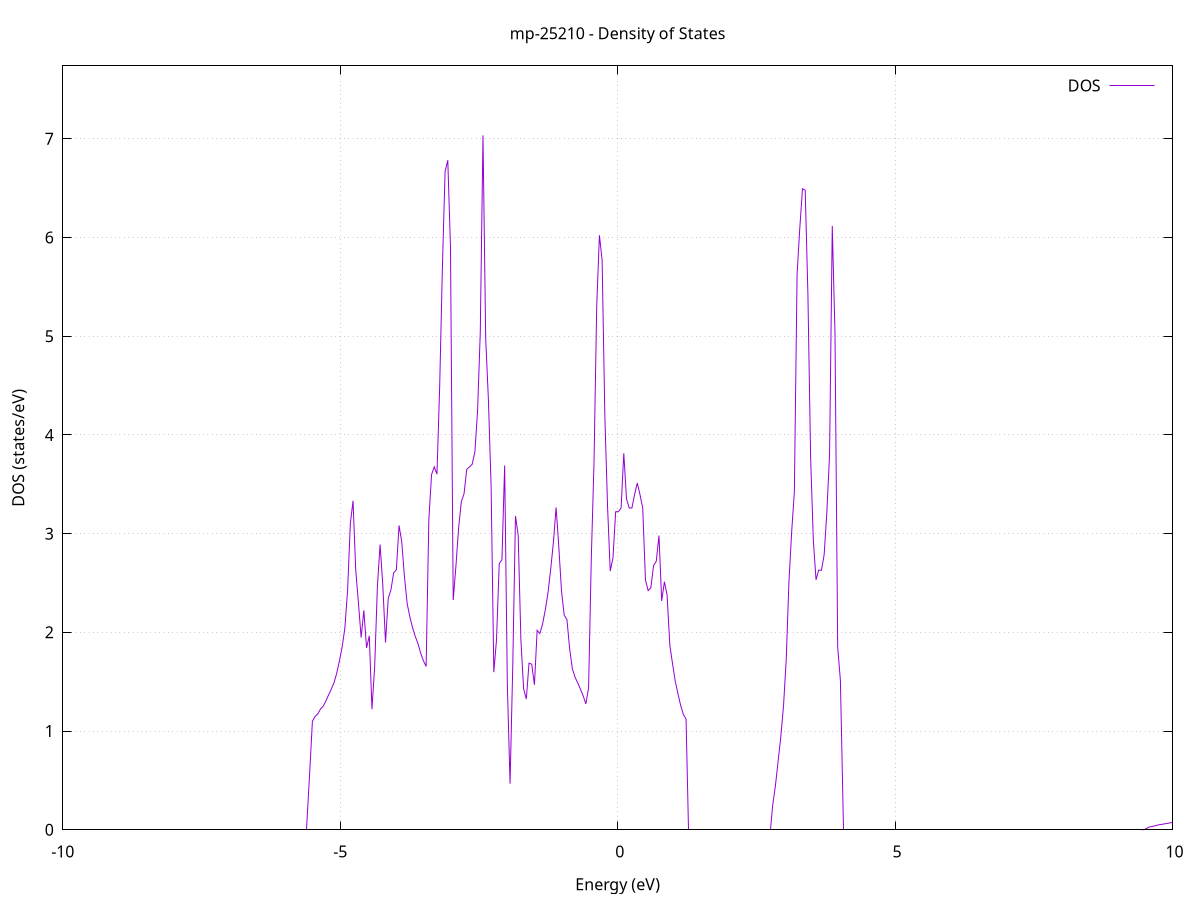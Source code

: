 set title 'mp-25210 - Density of States'
set xlabel 'Energy (eV)'
set ylabel 'DOS (states/eV)'
set grid
set xrange [-10:10]
set yrange [0:7.739]
set xzeroaxis lt -1
set terminal png size 800,600
set output 'mp-25210_dos_gnuplot.png'
plot '-' using 1:2 with lines title 'DOS'
-67.038400 0.000000
-66.989600 0.000000
-66.940800 0.000000
-66.892000 0.000000
-66.843200 0.000000
-66.794400 0.000000
-66.745600 0.000000
-66.696800 0.000000
-66.648000 0.000000
-66.599200 0.000000
-66.550400 0.000000
-66.501600 0.000000
-66.452800 0.000000
-66.404000 0.000000
-66.355200 0.000000
-66.306400 0.000000
-66.257600 0.000000
-66.208800 0.000000
-66.160000 0.000000
-66.111200 0.000000
-66.062400 0.000000
-66.013600 0.000000
-65.964800 0.000000
-65.916000 0.000000
-65.867200 0.000000
-65.818400 0.000000
-65.769600 0.000000
-65.720800 0.000000
-65.672000 0.000000
-65.623200 0.000000
-65.574400 0.000000
-65.525600 0.000000
-65.476800 0.000000
-65.428000 0.000000
-65.379200 0.000000
-65.330400 0.000000
-65.281600 0.000000
-65.232800 0.000000
-65.184000 0.000000
-65.135200 0.000000
-65.086400 0.000000
-65.037600 0.000000
-64.988800 0.000000
-64.940000 0.000000
-64.891200 0.000000
-64.842400 0.000000
-64.793600 0.000000
-64.744800 0.000000
-64.696000 0.000000
-64.647200 0.000000
-64.598400 0.000000
-64.549600 0.000000
-64.500800 0.000000
-64.452000 0.000000
-64.403200 0.000000
-64.354400 0.000000
-64.305600 0.000000
-64.256800 0.000000
-64.208000 0.000000
-64.159200 0.000000
-64.110400 0.000000
-64.061600 0.000000
-64.012800 0.000000
-63.964000 0.000000
-63.915200 0.000000
-63.866400 0.000000
-63.817600 0.000000
-63.768800 0.000000
-63.720000 0.000000
-63.671200 0.000000
-63.622400 0.000000
-63.573600 0.000000
-63.524800 0.000000
-63.476000 0.000000
-63.427200 0.000000
-63.378400 0.000000
-63.329600 0.000000
-63.280800 0.000000
-63.232000 0.000000
-63.183200 0.000000
-63.134400 0.000000
-63.085600 0.000000
-63.036800 0.000000
-62.988000 0.000000
-62.939200 0.000000
-62.890400 0.000000
-62.841600 0.000000
-62.792800 0.000000
-62.744000 0.000000
-62.695200 0.000000
-62.646400 0.000000
-62.597600 78.338900
-62.548800 0.000000
-62.500000 0.000000
-62.451200 0.000000
-62.402400 0.000000
-62.353600 0.000000
-62.304800 0.000000
-62.256000 0.000000
-62.207200 0.000000
-62.158400 0.000000
-62.109600 0.000000
-62.060800 0.000000
-62.012000 0.000000
-61.963200 0.000000
-61.914400 0.000000
-61.865600 0.000000
-61.816800 0.000000
-61.768000 0.000000
-61.719200 0.000000
-61.670400 0.000000
-61.621600 0.000000
-61.572800 0.000000
-61.524000 0.000000
-61.475200 0.000000
-61.426400 0.000000
-61.377600 0.000000
-61.328800 0.000000
-61.280000 0.000000
-61.231200 0.000000
-61.182400 0.000000
-61.133600 0.000000
-61.084800 0.000000
-61.036000 0.000000
-60.987200 0.000000
-60.938400 0.000000
-60.889600 0.000000
-60.840800 0.000000
-60.792000 0.000000
-60.743200 0.000000
-60.694400 0.000000
-60.645600 0.000000
-60.596800 0.000000
-60.548000 0.000000
-60.499200 0.000000
-60.450400 0.000000
-60.401600 0.000000
-60.352800 0.000000
-60.304000 0.000000
-60.255200 0.000000
-60.206400 0.000000
-60.157600 0.000000
-60.108800 0.000000
-60.060000 0.000000
-60.011200 0.000000
-59.962400 0.000000
-59.913600 0.000000
-59.864800 0.000000
-59.816000 0.000000
-59.767200 0.000000
-59.718400 0.000000
-59.669600 0.000000
-59.620800 0.000000
-59.572000 0.000000
-59.523200 0.000000
-59.474400 0.000000
-59.425600 0.000000
-59.376800 0.000000
-59.328000 0.000000
-59.279200 0.000000
-59.230400 0.000000
-59.181600 0.000000
-59.132800 0.000000
-59.084000 0.000000
-59.035200 0.000000
-58.986400 0.000000
-58.937600 0.000000
-58.888800 0.000000
-58.840000 0.000000
-58.791200 0.000000
-58.742400 0.000000
-58.693600 0.000000
-58.644800 0.000000
-58.596000 0.000000
-58.547200 0.000000
-58.498400 0.000000
-58.449600 0.000000
-58.400800 0.000000
-58.352000 0.000000
-58.303200 0.000000
-58.254400 0.000000
-58.205600 0.000000
-58.156800 0.000000
-58.108000 0.000000
-58.059200 0.000000
-58.010400 0.000000
-57.961600 0.000000
-57.912800 0.000000
-57.864000 0.000000
-57.815200 0.000000
-57.766400 0.000000
-57.717600 0.000000
-57.668800 0.000000
-57.620000 0.000000
-57.571200 0.000000
-57.522400 0.000000
-57.473600 0.000000
-57.424800 0.000000
-57.376000 0.000000
-57.327200 0.000000
-57.278400 0.000000
-57.229600 0.000000
-57.180800 0.000000
-57.132000 0.000000
-57.083200 0.000000
-57.034400 0.000000
-56.985600 0.000000
-56.936800 0.000000
-56.888000 0.000000
-56.839200 0.000000
-56.790400 0.000000
-56.741600 0.000000
-56.692800 0.000000
-56.644000 0.000000
-56.595200 0.000000
-56.546400 0.000000
-56.497600 0.000000
-56.448800 0.000000
-56.400000 0.000000
-56.351200 0.000000
-56.302400 0.000000
-56.253600 0.000000
-56.204800 0.000000
-56.156000 0.000000
-56.107200 0.000000
-56.058400 0.000000
-56.009600 0.000000
-55.960800 0.000000
-55.912000 0.000000
-55.863200 0.000000
-55.814400 0.000000
-55.765600 0.000000
-55.716800 0.000000
-55.668000 0.000000
-55.619200 0.000000
-55.570400 0.000000
-55.521600 0.000000
-55.472800 0.000000
-55.424000 0.000000
-55.375200 0.000000
-55.326400 0.000000
-55.277600 0.000000
-55.228800 0.000000
-55.180000 0.000000
-55.131200 0.000000
-55.082400 0.000000
-55.033600 0.000000
-54.984800 0.000000
-54.936000 0.000000
-54.887200 0.000000
-54.838400 0.000000
-54.789600 0.000000
-54.740800 0.000000
-54.692000 0.000000
-54.643200 0.000000
-54.594400 0.000000
-54.545600 0.000000
-54.496800 0.000000
-54.448000 0.000000
-54.399200 0.000000
-54.350400 0.000000
-54.301600 0.000000
-54.252800 0.000000
-54.204000 0.000000
-54.155200 0.000000
-54.106400 0.000000
-54.057600 0.000000
-54.008800 0.000000
-53.960000 0.000000
-53.911200 0.000000
-53.862400 0.000000
-53.813600 0.000000
-53.764800 0.000000
-53.716000 0.000000
-53.667200 0.000000
-53.618400 0.000000
-53.569600 0.000000
-53.520800 0.000000
-53.472000 0.000000
-53.423200 0.000000
-53.374400 0.000000
-53.325600 0.000000
-53.276800 0.000000
-53.228000 0.000000
-53.179200 0.000000
-53.130400 0.000000
-53.081600 0.000000
-53.032800 0.000000
-52.984000 0.000000
-52.935200 0.000000
-52.886400 0.000000
-52.837600 0.000000
-52.788800 0.000000
-52.740000 0.000000
-52.691200 0.000000
-52.642400 0.000000
-52.593600 0.000000
-52.544800 0.000000
-52.496000 0.000000
-52.447200 0.000000
-52.398400 0.000000
-52.349600 0.000000
-52.300800 0.000000
-52.252000 0.000000
-52.203200 0.000000
-52.154400 0.000000
-52.105600 0.000000
-52.056800 0.000000
-52.008000 0.000000
-51.959200 0.000000
-51.910400 0.000000
-51.861600 0.000000
-51.812800 0.000000
-51.764000 0.000000
-51.715200 0.000000
-51.666400 0.000000
-51.617600 0.000000
-51.568800 0.000000
-51.520000 0.000000
-51.471200 0.000000
-51.422400 0.000000
-51.373600 0.000000
-51.324800 0.000000
-51.276000 0.000000
-51.227200 0.000000
-51.178400 0.000000
-51.129600 0.000000
-51.080800 0.000000
-51.032000 0.000000
-50.983200 0.000000
-50.934400 0.000000
-50.885600 0.000000
-50.836800 0.000000
-50.788000 0.000000
-50.739200 0.000000
-50.690400 0.000000
-50.641600 0.000000
-50.592800 0.000000
-50.544000 0.000000
-50.495200 0.000000
-50.446400 0.000000
-50.397600 0.000000
-50.348800 0.000000
-50.300000 0.000000
-50.251200 0.000000
-50.202400 0.000000
-50.153600 0.000000
-50.104800 0.000000
-50.056000 0.000000
-50.007200 0.000000
-49.958400 0.000000
-49.909600 0.000000
-49.860800 0.000000
-49.812000 0.000000
-49.763200 0.000000
-49.714400 0.000000
-49.665600 0.000000
-49.616800 0.000000
-49.568000 0.000000
-49.519200 0.000000
-49.470400 0.000000
-49.421600 0.000000
-49.372800 0.000000
-49.324000 0.000000
-49.275200 0.000000
-49.226400 0.000000
-49.177600 0.000000
-49.128800 0.000000
-49.080000 0.000000
-49.031200 0.000000
-48.982300 0.000000
-48.933500 0.000000
-48.884700 0.000000
-48.835900 0.000000
-48.787100 0.000000
-48.738300 0.000000
-48.689500 0.000000
-48.640700 0.000000
-48.591900 0.000000
-48.543100 0.000000
-48.494300 0.000000
-48.445500 0.000000
-48.396700 0.000000
-48.347900 0.000000
-48.299100 0.000000
-48.250300 0.000000
-48.201500 0.000000
-48.152700 0.000000
-48.103900 0.000000
-48.055100 0.000000
-48.006300 0.000000
-47.957500 0.000000
-47.908700 0.000000
-47.859900 0.000000
-47.811100 0.000000
-47.762300 0.000000
-47.713500 0.000000
-47.664700 0.000000
-47.615900 0.000000
-47.567100 0.000000
-47.518300 0.000000
-47.469500 0.000000
-47.420700 0.000000
-47.371900 0.000000
-47.323100 0.000000
-47.274300 0.000000
-47.225500 0.000000
-47.176700 0.000000
-47.127900 0.000000
-47.079100 0.000000
-47.030300 0.000000
-46.981500 0.000000
-46.932700 0.000000
-46.883900 0.000000
-46.835100 0.000000
-46.786300 0.000000
-46.737500 0.000000
-46.688700 0.000000
-46.639900 0.000000
-46.591100 0.000000
-46.542300 0.000000
-46.493500 0.000000
-46.444700 0.000000
-46.395900 0.000000
-46.347100 0.000000
-46.298300 0.000000
-46.249500 0.000000
-46.200700 0.000000
-46.151900 0.000000
-46.103100 0.000000
-46.054300 0.000000
-46.005500 0.000000
-45.956700 0.000000
-45.907900 0.000000
-45.859100 0.000000
-45.810300 0.000000
-45.761500 0.000000
-45.712700 0.000000
-45.663900 0.000000
-45.615100 0.000000
-45.566300 0.000000
-45.517500 0.000000
-45.468700 0.000000
-45.419900 0.000000
-45.371100 0.000000
-45.322300 0.000000
-45.273500 0.000000
-45.224700 0.000000
-45.175900 0.000000
-45.127100 0.000000
-45.078300 0.000000
-45.029500 0.000000
-44.980700 0.000000
-44.931900 0.000000
-44.883100 0.000000
-44.834300 0.000000
-44.785500 0.000000
-44.736700 0.000000
-44.687900 0.000000
-44.639100 0.000000
-44.590300 0.000000
-44.541500 0.000000
-44.492700 0.000000
-44.443900 0.000000
-44.395100 0.000000
-44.346300 0.000000
-44.297500 0.000000
-44.248700 0.000000
-44.199900 0.000000
-44.151100 0.000000
-44.102300 0.000000
-44.053500 0.000000
-44.004700 0.000000
-43.955900 0.000000
-43.907100 0.000000
-43.858300 0.000000
-43.809500 0.000000
-43.760700 0.000000
-43.711900 0.000000
-43.663100 0.000000
-43.614300 0.000000
-43.565500 0.000000
-43.516700 0.000000
-43.467900 0.000000
-43.419100 0.000000
-43.370300 0.000000
-43.321500 0.000000
-43.272700 0.000000
-43.223900 0.000000
-43.175100 0.000000
-43.126300 0.000000
-43.077500 0.000000
-43.028700 0.000000
-42.979900 0.000000
-42.931100 0.000000
-42.882300 0.000000
-42.833500 0.000000
-42.784700 0.000000
-42.735900 0.000000
-42.687100 0.000000
-42.638300 0.000000
-42.589500 0.000000
-42.540700 0.000000
-42.491900 0.000000
-42.443100 0.000000
-42.394300 0.000000
-42.345500 0.000000
-42.296700 0.000000
-42.247900 0.000000
-42.199100 0.000000
-42.150300 0.000000
-42.101500 0.000000
-42.052700 0.000000
-42.003900 0.000000
-41.955100 0.000000
-41.906300 0.000000
-41.857500 0.000000
-41.808700 0.000000
-41.759900 0.000000
-41.711100 0.000000
-41.662300 0.000000
-41.613500 0.000000
-41.564700 0.000000
-41.515900 0.000000
-41.467100 0.000000
-41.418300 0.000000
-41.369500 0.000000
-41.320700 0.000000
-41.271900 0.000000
-41.223100 0.000000
-41.174300 0.000000
-41.125500 0.000000
-41.076700 0.000000
-41.027900 0.000000
-40.979100 0.000000
-40.930300 0.000000
-40.881500 0.000000
-40.832700 0.000000
-40.783900 0.000000
-40.735100 0.000000
-40.686300 0.000000
-40.637500 0.000000
-40.588700 0.000000
-40.539900 0.000000
-40.491100 0.000000
-40.442300 0.000000
-40.393500 0.000000
-40.344700 0.000000
-40.295900 0.000000
-40.247100 0.000000
-40.198300 0.000000
-40.149500 0.000000
-40.100700 0.000000
-40.051900 0.000000
-40.003100 0.000000
-39.954300 0.000000
-39.905500 0.000000
-39.856700 0.000000
-39.807900 0.000000
-39.759100 0.000000
-39.710300 0.000000
-39.661500 0.000000
-39.612700 0.000000
-39.563900 0.000000
-39.515100 0.000000
-39.466300 0.000000
-39.417500 0.000000
-39.368700 0.000000
-39.319900 0.000000
-39.271100 0.000000
-39.222300 0.000000
-39.173500 0.000000
-39.124700 0.000000
-39.075900 0.000000
-39.027100 0.000000
-38.978300 0.000000
-38.929500 0.000000
-38.880700 0.000000
-38.831900 0.000000
-38.783100 0.000000
-38.734300 0.000000
-38.685500 0.000000
-38.636700 0.000000
-38.587900 0.000000
-38.539100 0.000000
-38.490300 0.000000
-38.441500 0.000000
-38.392700 0.000000
-38.343900 0.000000
-38.295100 0.000000
-38.246300 0.000000
-38.197500 0.000000
-38.148700 0.000000
-38.099900 0.000000
-38.051100 0.000000
-38.002300 0.000000
-37.953500 0.000000
-37.904700 0.000000
-37.855900 0.000000
-37.807100 0.000000
-37.758300 0.000000
-37.709500 0.000000
-37.660700 0.000000
-37.611900 0.000000
-37.563100 0.000000
-37.514300 0.000000
-37.465500 0.000000
-37.416700 0.000000
-37.367900 0.000000
-37.319100 0.000000
-37.270300 0.000000
-37.221500 0.000000
-37.172700 0.000000
-37.123900 0.000000
-37.075100 0.000000
-37.026300 0.000000
-36.977500 0.000000
-36.928700 0.000000
-36.879900 0.000000
-36.831100 0.000000
-36.782300 0.000000
-36.733500 0.000000
-36.684700 0.000000
-36.635900 0.000000
-36.587100 0.000000
-36.538300 0.000000
-36.489500 0.000000
-36.440700 0.000000
-36.391900 0.000000
-36.343100 0.000000
-36.294300 0.000000
-36.245500 0.000000
-36.196700 0.000000
-36.147900 0.000000
-36.099100 0.000000
-36.050300 0.000000
-36.001500 0.000000
-35.952700 0.000000
-35.903900 0.000000
-35.855100 0.000000
-35.806300 0.000000
-35.757500 0.000000
-35.708700 0.000000
-35.659900 0.000000
-35.611100 0.000000
-35.562300 0.000000
-35.513500 0.000000
-35.464700 0.000000
-35.415900 0.000000
-35.367100 0.000000
-35.318300 0.000000
-35.269500 0.000000
-35.220700 0.000000
-35.171900 0.000000
-35.123100 0.000000
-35.074300 0.000000
-35.025500 0.000000
-34.976700 0.000000
-34.927900 0.000000
-34.879100 0.000000
-34.830300 0.000000
-34.781500 0.000000
-34.732700 0.000000
-34.683900 0.000000
-34.635100 0.000000
-34.586300 0.000000
-34.537500 0.000000
-34.488700 0.000000
-34.439900 0.000000
-34.391100 0.000000
-34.342300 0.000000
-34.293500 0.000000
-34.244700 0.000000
-34.195900 0.000000
-34.147100 0.000000
-34.098300 0.000000
-34.049500 0.000000
-34.000700 0.000000
-33.951900 0.000000
-33.903100 0.000000
-33.854300 0.000000
-33.805500 0.000000
-33.756700 0.000000
-33.707900 0.000000
-33.659100 0.000000
-33.610300 0.000000
-33.561500 0.000000
-33.512700 0.000000
-33.463900 0.000000
-33.415100 0.000000
-33.366300 0.000000
-33.317500 0.000000
-33.268700 0.000000
-33.219900 0.000000
-33.171100 0.000000
-33.122300 0.000000
-33.073500 0.000000
-33.024700 0.000000
-32.975900 0.000000
-32.927100 0.000000
-32.878300 0.000000
-32.829500 0.000000
-32.780700 0.000000
-32.731900 0.000000
-32.683100 0.000000
-32.634300 0.000000
-32.585500 0.000000
-32.536700 0.000000
-32.487900 0.000000
-32.439100 0.000000
-32.390300 0.000000
-32.341500 0.000000
-32.292700 0.000000
-32.243900 0.000000
-32.195100 0.000000
-32.146300 0.000000
-32.097500 0.000000
-32.048700 0.000000
-31.999900 0.000000
-31.951100 0.000000
-31.902300 0.000000
-31.853500 0.000000
-31.804700 0.000000
-31.755900 0.000000
-31.707100 0.000000
-31.658300 0.000000
-31.609500 0.000000
-31.560700 0.000000
-31.511900 0.000000
-31.463100 0.000000
-31.414300 0.000000
-31.365500 0.000000
-31.316700 0.000000
-31.267900 0.000000
-31.219100 0.000000
-31.170300 0.000000
-31.121500 0.000000
-31.072700 0.000000
-31.023900 0.000000
-30.975100 0.000000
-30.926300 0.000000
-30.877500 0.000000
-30.828700 0.000000
-30.779900 0.000000
-30.731100 0.000000
-30.682300 0.000000
-30.633500 0.000000
-30.584700 0.000000
-30.535900 0.000000
-30.487100 0.000000
-30.438300 0.000000
-30.389500 0.000000
-30.340700 0.000000
-30.291900 0.000000
-30.243100 0.000000
-30.194300 0.000000
-30.145500 0.000000
-30.096700 0.000000
-30.047900 0.000000
-29.999100 0.000000
-29.950300 0.000000
-29.901500 0.000000
-29.852700 0.000000
-29.803900 0.000000
-29.755100 0.000000
-29.706300 0.000000
-29.657500 0.000000
-29.608700 0.000000
-29.559900 0.000000
-29.511100 0.000000
-29.462300 0.000000
-29.413500 0.000000
-29.364700 0.000000
-29.315900 0.000000
-29.267100 0.000000
-29.218300 0.000000
-29.169500 0.000000
-29.120600 0.000000
-29.071800 0.000000
-29.023000 0.000000
-28.974200 0.000000
-28.925400 0.000000
-28.876600 0.000000
-28.827800 0.000000
-28.779000 0.000000
-28.730200 0.000000
-28.681400 0.000000
-28.632600 0.000000
-28.583800 0.000000
-28.535000 0.000000
-28.486200 0.000000
-28.437400 0.000000
-28.388600 0.000000
-28.339800 0.000000
-28.291000 0.000000
-28.242200 0.000000
-28.193400 0.000000
-28.144600 0.000000
-28.095800 0.000000
-28.047000 0.000000
-27.998200 0.000000
-27.949400 0.000000
-27.900600 0.000000
-27.851800 0.000000
-27.803000 0.000000
-27.754200 0.000000
-27.705400 0.000000
-27.656600 0.000000
-27.607800 0.000000
-27.559000 0.000000
-27.510200 0.000000
-27.461400 0.000000
-27.412600 0.000000
-27.363800 0.000000
-27.315000 0.000000
-27.266200 0.000000
-27.217400 0.000000
-27.168600 0.000000
-27.119800 0.000000
-27.071000 0.000000
-27.022200 0.000000
-26.973400 0.000000
-26.924600 0.000000
-26.875800 0.000000
-26.827000 0.000000
-26.778200 0.000000
-26.729400 0.000000
-26.680600 0.000000
-26.631800 0.000000
-26.583000 0.000000
-26.534200 0.000000
-26.485400 0.000000
-26.436600 0.000000
-26.387800 0.000000
-26.339000 0.000000
-26.290200 0.000000
-26.241400 0.000000
-26.192600 0.000000
-26.143800 0.000000
-26.095000 0.000000
-26.046200 0.000000
-25.997400 0.000000
-25.948600 0.000000
-25.899800 0.000000
-25.851000 0.000000
-25.802200 0.000000
-25.753400 0.000000
-25.704600 0.000000
-25.655800 0.000000
-25.607000 0.000000
-25.558200 0.000000
-25.509400 0.000000
-25.460600 0.000000
-25.411800 0.000000
-25.363000 0.000000
-25.314200 0.000000
-25.265400 0.000000
-25.216600 0.000000
-25.167800 0.000000
-25.119000 0.000000
-25.070200 0.000000
-25.021400 0.000000
-24.972600 0.000000
-24.923800 0.000000
-24.875000 0.000000
-24.826200 0.000000
-24.777400 0.000000
-24.728600 0.000000
-24.679800 0.000000
-24.631000 0.000000
-24.582200 0.000000
-24.533400 0.000000
-24.484600 0.000000
-24.435800 0.000000
-24.387000 0.000000
-24.338200 0.000000
-24.289400 0.000000
-24.240600 0.000000
-24.191800 0.000000
-24.143000 0.000000
-24.094200 0.000000
-24.045400 0.000000
-23.996600 0.000000
-23.947800 0.000000
-23.899000 0.000000
-23.850200 0.000000
-23.801400 0.000000
-23.752600 0.000000
-23.703800 0.000000
-23.655000 0.000000
-23.606200 0.000000
-23.557400 0.000000
-23.508600 0.000000
-23.459800 0.000000
-23.411000 0.000000
-23.362200 0.000000
-23.313400 0.000000
-23.264600 0.000000
-23.215800 0.000000
-23.167000 0.000000
-23.118200 0.000000
-23.069400 0.000000
-23.020600 0.000000
-22.971800 0.000000
-22.923000 0.000000
-22.874200 0.000000
-22.825400 0.000000
-22.776600 0.000000
-22.727800 0.000000
-22.679000 0.000000
-22.630200 0.000000
-22.581400 0.000000
-22.532600 0.000000
-22.483800 0.000000
-22.435000 0.000000
-22.386200 0.000000
-22.337400 0.000000
-22.288600 0.000000
-22.239800 0.000000
-22.191000 0.000000
-22.142200 0.000000
-22.093400 0.000000
-22.044600 0.000000
-21.995800 0.000000
-21.947000 0.000000
-21.898200 0.000000
-21.849400 0.000000
-21.800600 0.000000
-21.751800 0.000000
-21.703000 0.000000
-21.654200 0.000000
-21.605400 0.000000
-21.556600 0.000000
-21.507800 0.000000
-21.459000 0.000000
-21.410200 0.000000
-21.361400 0.000000
-21.312600 0.000000
-21.263800 0.000000
-21.215000 0.000000
-21.166200 0.000000
-21.117400 0.000000
-21.068600 0.000000
-21.019800 0.000000
-20.971000 0.000000
-20.922200 0.000000
-20.873400 0.000000
-20.824600 0.000000
-20.775800 0.000000
-20.727000 0.000000
-20.678200 0.000000
-20.629400 0.000000
-20.580600 0.000000
-20.531800 0.000000
-20.483000 0.000000
-20.434200 0.000000
-20.385400 0.000000
-20.336600 0.000000
-20.287800 0.000000
-20.239000 0.000000
-20.190200 0.000000
-20.141400 0.000000
-20.092600 0.000000
-20.043800 0.000000
-19.995000 0.000000
-19.946200 0.000000
-19.897400 0.000000
-19.848600 0.000000
-19.799800 0.000000
-19.751000 0.000000
-19.702200 0.000000
-19.653400 0.000000
-19.604600 0.000000
-19.555800 0.000000
-19.507000 0.000000
-19.458200 0.000000
-19.409400 0.000000
-19.360600 0.000000
-19.311800 0.000000
-19.263000 0.000000
-19.214200 0.000000
-19.165400 0.000000
-19.116600 0.000000
-19.067800 0.000000
-19.019000 0.000000
-18.970200 0.000000
-18.921400 0.000000
-18.872600 0.000000
-18.823800 0.000000
-18.775000 0.000000
-18.726200 0.000000
-18.677400 0.000000
-18.628600 0.000000
-18.579800 0.000000
-18.531000 0.000000
-18.482200 0.000000
-18.433400 0.000000
-18.384600 0.000000
-18.335800 0.000000
-18.287000 0.000000
-18.238200 0.000000
-18.189400 0.000000
-18.140600 0.000000
-18.091800 0.000000
-18.043000 0.000000
-17.994200 0.000000
-17.945400 0.000000
-17.896600 0.000000
-17.847800 0.000000
-17.799000 0.004200
-17.750200 0.329300
-17.701400 0.540300
-17.652600 0.560400
-17.603800 0.574800
-17.555000 0.571500
-17.506200 0.593100
-17.457400 0.600000
-17.408600 0.602300
-17.359800 0.620600
-17.311000 0.631400
-17.262200 0.636600
-17.213400 0.651500
-17.164600 0.667700
-17.115800 0.679100
-17.067000 0.692100
-17.018200 0.708500
-16.969400 0.725800
-16.920600 0.744200
-16.871800 0.763100
-16.823000 0.782200
-16.774200 0.802000
-16.725400 0.830800
-16.676600 0.858500
-16.627800 0.883500
-16.579000 0.907700
-16.530200 0.950300
-16.481400 0.994400
-16.432600 1.030500
-16.383800 1.064900
-16.335000 1.135600
-16.286200 1.203900
-16.237400 1.260500
-16.188600 1.324400
-16.139800 1.463900
-16.091000 1.570200
-16.042200 1.672600
-15.993400 1.965000
-15.944600 2.354000
-15.895800 2.412400
-15.847000 1.528400
-15.798200 1.907100
-15.749400 2.403700
-15.700600 5.520900
-15.651800 4.852400
-15.603000 5.124900
-15.554200 5.696300
-15.505400 7.104800
-15.456600 4.978000
-15.407800 2.859600
-15.359000 0.000000
-15.310200 0.000000
-15.261400 0.000000
-15.212600 0.000000
-15.163800 0.000000
-15.115000 0.000000
-15.066200 0.000000
-15.017400 0.000000
-14.968600 0.000000
-14.919800 0.000000
-14.871000 0.000000
-14.822200 0.000000
-14.773400 0.000000
-14.724600 0.000000
-14.675800 0.000000
-14.627000 0.000000
-14.578200 0.000000
-14.529400 0.000000
-14.480600 0.000000
-14.431800 0.000000
-14.383000 0.000000
-14.334200 0.000000
-14.285400 0.000000
-14.236600 0.000000
-14.187800 0.000000
-14.139000 0.000000
-14.090200 0.000000
-14.041400 0.000000
-13.992600 0.000000
-13.943800 0.000000
-13.895000 0.000000
-13.846200 0.000000
-13.797400 0.000000
-13.748600 0.000000
-13.699800 0.000000
-13.651000 0.000000
-13.602200 0.000000
-13.553400 0.000000
-13.504600 0.000000
-13.455800 0.000000
-13.407000 0.000000
-13.358200 0.000000
-13.309400 0.000000
-13.260600 0.000000
-13.211800 0.000000
-13.163000 0.000000
-13.114200 0.000000
-13.065400 0.000000
-13.016600 0.000000
-12.967800 0.000000
-12.919000 0.000000
-12.870200 0.000000
-12.821400 0.000000
-12.772600 0.000000
-12.723800 0.000000
-12.675000 0.000000
-12.626200 0.000000
-12.577400 0.000000
-12.528600 0.000000
-12.479800 0.000000
-12.431000 0.000000
-12.382200 0.000000
-12.333400 0.000000
-12.284600 0.000000
-12.235800 0.000000
-12.187000 0.000000
-12.138200 0.000000
-12.089400 0.000000
-12.040600 0.000000
-11.991800 0.000000
-11.943000 0.000000
-11.894200 0.000000
-11.845400 0.000000
-11.796600 0.000000
-11.747800 0.000000
-11.699000 0.000000
-11.650200 0.000000
-11.601400 0.000000
-11.552600 0.000000
-11.503800 0.000000
-11.455000 0.000000
-11.406200 0.000000
-11.357400 0.000000
-11.308600 0.000000
-11.259800 0.000000
-11.211000 0.000000
-11.162200 0.000000
-11.113400 0.000000
-11.064600 0.000000
-11.015800 0.000000
-10.967000 0.000000
-10.918200 0.000000
-10.869400 0.000000
-10.820600 0.000000
-10.771800 0.000000
-10.723000 0.000000
-10.674200 0.000000
-10.625400 0.000000
-10.576600 0.000000
-10.527800 0.000000
-10.479000 0.000000
-10.430200 0.000000
-10.381400 0.000000
-10.332600 0.000000
-10.283800 0.000000
-10.235000 0.000000
-10.186200 0.000000
-10.137400 0.000000
-10.088600 0.000000
-10.039800 0.000000
-9.991000 0.000000
-9.942200 0.000000
-9.893400 0.000000
-9.844600 0.000000
-9.795800 0.000000
-9.747000 0.000000
-9.698200 0.000000
-9.649400 0.000000
-9.600600 0.000000
-9.551800 0.000000
-9.503000 0.000000
-9.454200 0.000000
-9.405400 0.000000
-9.356600 0.000000
-9.307700 0.000000
-9.258900 0.000000
-9.210100 0.000000
-9.161300 0.000000
-9.112500 0.000000
-9.063700 0.000000
-9.014900 0.000000
-8.966100 0.000000
-8.917300 0.000000
-8.868500 0.000000
-8.819700 0.000000
-8.770900 0.000000
-8.722100 0.000000
-8.673300 0.000000
-8.624500 0.000000
-8.575700 0.000000
-8.526900 0.000000
-8.478100 0.000000
-8.429300 0.000000
-8.380500 0.000000
-8.331700 0.000000
-8.282900 0.000000
-8.234100 0.000000
-8.185300 0.000000
-8.136500 0.000000
-8.087700 0.000000
-8.038900 0.000000
-7.990100 0.000000
-7.941300 0.000000
-7.892500 0.000000
-7.843700 0.000000
-7.794900 0.000000
-7.746100 0.000000
-7.697300 0.000000
-7.648500 0.000000
-7.599700 0.000000
-7.550900 0.000000
-7.502100 0.000000
-7.453300 0.000000
-7.404500 0.000000
-7.355700 0.000000
-7.306900 0.000000
-7.258100 0.000000
-7.209300 0.000000
-7.160500 0.000000
-7.111700 0.000000
-7.062900 0.000000
-7.014100 0.000000
-6.965300 0.000000
-6.916500 0.000000
-6.867700 0.000000
-6.818900 0.000000
-6.770100 0.000000
-6.721300 0.000000
-6.672500 0.000000
-6.623700 0.000000
-6.574900 0.000000
-6.526100 0.000000
-6.477300 0.000000
-6.428500 0.000000
-6.379700 0.000000
-6.330900 0.000000
-6.282100 0.000000
-6.233300 0.000000
-6.184500 0.000000
-6.135700 0.000000
-6.086900 0.000000
-6.038100 0.000000
-5.989300 0.000000
-5.940500 0.000000
-5.891700 0.000000
-5.842900 0.000000
-5.794100 0.000000
-5.745300 0.000000
-5.696500 0.000000
-5.647700 0.000000
-5.598900 0.000000
-5.550100 0.581200
-5.501300 1.098300
-5.452500 1.148900
-5.403700 1.174700
-5.354900 1.224100
-5.306100 1.251700
-5.257300 1.305900
-5.208500 1.367900
-5.159700 1.427000
-5.110900 1.491700
-5.062100 1.587900
-5.013300 1.711700
-4.964500 1.854100
-4.915700 2.046700
-4.866900 2.427400
-4.818100 3.096900
-4.769300 3.332700
-4.720500 2.631100
-4.671700 2.299400
-4.622900 1.947500
-4.574100 2.223100
-4.525300 1.842700
-4.476500 1.965000
-4.427700 1.221500
-4.378900 1.654700
-4.330100 2.464200
-4.281300 2.890100
-4.232500 2.479600
-4.183700 1.897100
-4.134900 2.341900
-4.086100 2.429800
-4.037300 2.601400
-3.988500 2.634500
-3.939700 3.082900
-3.890900 2.915500
-3.842100 2.561300
-3.793300 2.291100
-3.744500 2.156000
-3.695700 2.046800
-3.646900 1.957700
-3.598100 1.885700
-3.549300 1.787700
-3.500500 1.713000
-3.451700 1.654300
-3.402900 3.137500
-3.354100 3.597300
-3.305300 3.676800
-3.256500 3.602500
-3.207700 4.485100
-3.158900 5.687500
-3.110100 6.666700
-3.061300 6.783000
-3.012500 5.895900
-2.963700 2.327200
-2.914900 2.669300
-2.866100 3.058000
-2.817300 3.322600
-2.768500 3.403700
-2.719700 3.652100
-2.670900 3.676000
-2.622100 3.702600
-2.573300 3.826800
-2.524500 4.241100
-2.475700 5.040700
-2.426900 7.035300
-2.378100 4.975700
-2.329300 4.359500
-2.280500 3.477700
-2.231700 1.597000
-2.182900 1.927500
-2.134100 2.696100
-2.085300 2.735300
-2.036500 3.690600
-1.987700 1.460400
-1.938900 0.467300
-1.890100 1.666200
-1.841300 3.178300
-1.792500 2.986000
-1.743700 1.925600
-1.694900 1.428700
-1.646100 1.324300
-1.597300 1.687700
-1.548500 1.677600
-1.499700 1.468800
-1.450900 2.020400
-1.402100 1.988000
-1.353300 2.084200
-1.304500 2.226200
-1.255700 2.397600
-1.206900 2.637900
-1.158100 2.910600
-1.109300 3.265900
-1.060500 2.866900
-1.011700 2.417300
-0.962900 2.172800
-0.914100 2.130400
-0.865300 1.834900
-0.816500 1.631400
-0.767700 1.545200
-0.718900 1.486700
-0.670100 1.424700
-0.621300 1.356000
-0.572500 1.275400
-0.523700 1.439000
-0.474900 2.750600
-0.426100 3.717600
-0.377300 5.305900
-0.328500 6.023600
-0.279700 5.771500
-0.230900 4.201100
-0.182100 3.277900
-0.133300 2.620800
-0.084500 2.753600
-0.035700 3.222000
0.013100 3.223300
0.061900 3.258700
0.110700 3.814200
0.159500 3.352900
0.208300 3.259800
0.257100 3.260500
0.305900 3.397600
0.354700 3.513300
0.403500 3.393200
0.452300 3.258300
0.501100 2.530900
0.549900 2.422600
0.598700 2.452700
0.647500 2.677200
0.696300 2.721500
0.745100 2.980600
0.793900 2.318300
0.842700 2.513300
0.891500 2.376400
0.940300 1.870600
0.989100 1.683100
1.037900 1.505600
1.086700 1.379000
1.135500 1.259500
1.184300 1.168700
1.233100 1.122000
1.281900 0.000000
1.330700 0.000000
1.379500 0.000000
1.428300 0.000000
1.477100 0.000000
1.525900 0.000000
1.574700 0.000000
1.623500 0.000000
1.672300 0.000000
1.721100 0.000000
1.769900 0.000000
1.818700 0.000000
1.867500 0.000000
1.916300 0.000000
1.965100 0.000000
2.013900 0.000000
2.062700 0.000000
2.111500 0.000000
2.160300 0.000000
2.209100 0.000000
2.257900 0.000000
2.306700 0.000000
2.355500 0.000000
2.404300 0.000000
2.453100 0.000000
2.501900 0.000000
2.550700 0.000000
2.599500 0.000000
2.648300 0.000000
2.697100 0.000000
2.745900 0.000000
2.794700 0.250500
2.843500 0.445300
2.892300 0.695200
2.941100 0.942600
2.989900 1.258100
3.038700 1.730200
3.087500 2.515100
3.136300 3.016900
3.185100 3.426300
3.233900 5.628500
3.282700 6.093500
3.331500 6.494400
3.380300 6.479500
3.429100 5.427200
3.477900 3.773300
3.526700 2.932600
3.575500 2.532500
3.624300 2.631300
3.673100 2.629000
3.721900 2.787000
3.770700 3.219600
3.819500 3.802500
3.868300 6.117500
3.917100 5.034400
3.965900 1.849900
4.014700 1.512800
4.063500 0.000000
4.112300 0.000000
4.161100 0.000000
4.209900 0.000000
4.258700 0.000000
4.307500 0.000000
4.356300 0.000000
4.405100 0.000000
4.453900 0.000000
4.502700 0.000000
4.551500 0.000000
4.600300 0.000000
4.649100 0.000000
4.697900 0.000000
4.746700 0.000000
4.795500 0.000000
4.844300 0.000000
4.893100 0.000000
4.941900 0.000000
4.990700 0.000000
5.039500 0.000000
5.088300 0.000000
5.137100 0.000000
5.185900 0.000000
5.234700 0.000000
5.283500 0.000000
5.332300 0.000000
5.381100 0.000000
5.429900 0.000000
5.478700 0.000000
5.527500 0.000000
5.576300 0.000000
5.625100 0.000000
5.673900 0.000000
5.722700 0.000000
5.771500 0.000000
5.820300 0.000000
5.869100 0.000000
5.917900 0.000000
5.966700 0.000000
6.015500 0.000000
6.064300 0.000000
6.113100 0.000000
6.161900 0.000000
6.210700 0.000000
6.259500 0.000000
6.308300 0.000000
6.357100 0.000000
6.405900 0.000000
6.454700 0.000000
6.503500 0.000000
6.552300 0.000000
6.601100 0.000000
6.649900 0.000000
6.698700 0.000000
6.747500 0.000000
6.796300 0.000000
6.845100 0.000000
6.893900 0.000000
6.942700 0.000000
6.991500 0.000000
7.040300 0.000000
7.089100 0.000000
7.137900 0.000000
7.186700 0.000000
7.235500 0.000000
7.284300 0.000000
7.333100 0.000000
7.381900 0.000000
7.430700 0.000000
7.479500 0.000000
7.528300 0.000000
7.577100 0.000000
7.625900 0.000000
7.674700 0.000000
7.723500 0.000000
7.772300 0.000000
7.821100 0.000000
7.869900 0.000000
7.918700 0.000000
7.967500 0.000000
8.016300 0.000000
8.065100 0.000000
8.113900 0.000000
8.162700 0.000000
8.211500 0.000000
8.260300 0.000000
8.309100 0.000000
8.357900 0.000000
8.406700 0.000000
8.455500 0.000000
8.504300 0.000000
8.553100 0.000000
8.601900 0.000000
8.650700 0.000000
8.699500 0.000000
8.748300 0.000000
8.797100 0.000000
8.845900 0.000000
8.894700 0.000000
8.943500 0.000000
8.992300 0.000000
9.041100 0.000000
9.089900 0.000000
9.138700 0.000000
9.187500 0.000000
9.236300 0.000000
9.285100 0.000000
9.333900 0.000000
9.382700 0.000000
9.431500 0.000000
9.480300 0.000200
9.529100 0.012000
9.577900 0.027700
9.626700 0.032000
9.675500 0.039300
9.724300 0.046600
9.773100 0.052300
9.821900 0.056500
9.870700 0.061300
9.919500 0.066100
9.968300 0.071300
10.017100 0.076700
10.065900 0.081600
10.114700 0.085800
10.163500 0.090200
10.212300 0.094700
10.261100 0.099300
10.309900 0.104100
10.358700 0.109100
10.407500 0.114100
10.456300 0.118800
10.505200 0.123500
10.554000 0.128400
10.602800 0.133300
10.651600 0.138400
10.700400 0.143500
10.749200 0.148800
10.798000 0.154100
10.846800 0.159400
10.895600 0.164900
10.944400 0.170600
10.993200 0.176400
11.042000 0.182400
11.090800 0.188400
11.139600 0.194500
11.188400 0.200700
11.237200 0.207000
11.286000 0.213700
11.334800 0.221100
11.383600 0.231200
11.432400 0.240900
11.481200 0.248300
11.530000 0.256000
11.578800 0.259400
11.627600 0.265300
11.676400 0.270600
11.725200 0.278300
11.774000 0.296200
11.822800 0.306300
11.871600 0.314700
11.920400 0.324800
11.969200 0.334800
12.018000 0.344000
12.066800 0.353100
12.115600 0.365600
12.164400 0.377800
12.213200 0.390100
12.262000 0.402400
12.310800 0.414500
12.359600 0.426100
12.408400 0.439200
12.457200 0.452800
12.506000 0.467600
12.554800 0.481100
12.603600 0.494300
12.652400 0.509800
12.701200 0.525700
12.750000 0.541200
12.798800 0.557800
12.847600 0.571900
12.896400 0.588300
12.945200 0.608500
12.994000 0.635700
13.042800 0.671400
13.091600 0.682400
13.140400 0.687100
13.189200 0.699000
13.238000 0.710500
13.286800 0.719900
13.335600 0.728100
13.384400 0.737500
13.433200 0.744900
13.482000 0.755100
13.530800 0.767300
13.579600 0.780100
13.628400 0.791400
13.677200 0.809200
13.726000 0.844800
13.774800 0.852800
13.823600 0.846200
13.872400 0.844300
13.921200 0.845600
13.970000 0.848100
14.018800 0.840200
14.067600 0.839200
14.116400 0.839700
14.165200 0.838000
14.214000 0.836100
14.262800 0.836000
14.311600 0.837500
14.360400 0.850400
14.409200 0.934600
14.458000 0.980300
14.506800 1.040400
14.555600 1.101400
14.604400 1.182500
14.653200 1.287600
14.702000 1.302100
14.750800 1.262200
14.799600 1.244700
14.848400 1.231600
14.897200 1.196200
14.946000 1.181100
14.994800 1.170900
15.043600 1.163300
15.092400 1.160800
15.141200 1.158300
15.190000 1.166200
15.238800 1.156700
15.287600 1.149800
15.336400 1.129000
15.385200 1.115600
15.434000 1.118500
15.482800 1.128100
15.531600 1.122500
15.580400 1.119000
15.629200 1.123700
15.678000 1.131000
15.726800 1.071000
15.775600 1.010700
15.824400 0.998700
15.873200 1.109200
15.922000 1.166800
15.970800 1.248500
16.019600 1.351900
16.068400 1.583100
16.117200 1.721900
16.166000 1.905400
16.214800 2.131900
16.263600 2.588000
16.312400 2.909600
16.361200 2.427900
16.410000 2.016500
16.458800 1.914200
16.507600 1.942000
16.556400 2.253900
16.605200 1.779800
16.654000 1.613000
16.702800 1.495500
16.751600 1.419700
16.800400 1.359000
16.849200 1.311600
16.898000 1.279400
16.946800 1.233800
16.995600 1.247000
17.044400 1.239800
17.093200 1.168900
17.142000 1.037200
17.190800 0.913200
17.239600 0.862100
17.288400 0.855700
17.337200 0.885600
17.386000 0.923100
17.434800 0.953100
17.483600 0.890700
17.532400 0.809000
17.581200 0.848400
17.630000 0.965300
17.678800 1.614800
17.727600 3.734900
17.776400 5.189200
17.825200 4.574100
17.874000 4.615700
17.922800 4.164300
17.971600 1.444300
18.020400 1.248400
18.069200 1.302100
18.118000 1.406500
18.166800 1.533400
18.215600 1.715800
18.264400 1.845900
18.313200 2.038500
18.362000 2.242300
18.410800 2.277600
18.459600 2.211000
18.508400 2.275600
18.557200 2.204900
18.606000 1.678300
18.654800 1.380600
18.703600 1.244300
18.752400 1.156800
18.801200 1.083900
18.850000 1.030900
18.898800 0.996300
18.947600 0.969300
18.996400 0.943200
19.045200 0.917100
19.094000 0.901100
19.142800 0.892500
19.191600 0.894900
19.240400 0.865100
19.289200 0.839800
19.338000 0.822400
19.386800 0.828900
19.435600 0.825000
19.484400 0.810800
19.533200 0.815300
19.582000 0.825200
19.630800 0.826100
19.679600 0.832100
19.728400 0.843100
19.777200 0.845600
19.826000 0.847600
19.874800 0.871800
19.923600 0.898700
19.972400 0.943600
20.021200 1.004500
20.070000 0.995900
20.118800 0.893600
20.167600 0.862000
20.216400 0.834800
20.265200 0.803500
20.314000 0.782800
20.362800 0.765600
20.411600 0.749000
20.460400 0.735200
20.509200 0.723300
20.558000 0.711800
20.606800 0.699300
20.655600 0.688400
20.704400 0.679500
20.753200 0.671400
20.802000 0.663300
20.850800 0.655700
20.899600 0.648700
20.948400 0.642400
20.997200 0.635500
21.046000 0.627000
21.094800 0.618800
21.143600 0.611500
21.192400 0.604800
21.241200 0.598600
21.290000 0.593900
21.338800 0.588600
21.387600 0.583800
21.436400 0.587000
21.485200 0.582100
21.534000 0.574000
21.582800 0.563400
21.631600 0.553000
21.680400 0.598000
21.729200 0.629800
21.778000 0.664700
21.826800 1.009200
21.875600 0.800200
21.924400 0.752500
21.973200 0.745900
22.022000 0.744200
22.070800 0.735100
22.119600 0.744200
22.168400 0.697000
22.217200 0.786100
22.266000 0.967000
22.314800 1.210900
22.363600 1.437400
22.412400 1.344700
22.461200 1.380900
22.510000 1.646300
22.558800 1.728100
22.607600 1.851100
22.656400 1.979500
22.705200 2.194400
22.754000 2.562700
22.802800 2.947700
22.851600 3.208800
22.900400 3.298100
22.949200 3.588300
22.998000 3.222200
23.046800 2.721400
23.095600 2.566500
23.144400 1.765500
23.193200 0.588000
23.242000 0.527200
23.290800 0.598100
23.339600 0.637600
23.388400 0.795900
23.437200 0.976100
23.486000 1.035300
23.534800 1.024600
23.583600 1.046700
23.632400 1.050000
23.681200 1.036600
23.730000 0.997400
23.778800 0.979900
23.827600 0.968100
23.876400 0.961300
23.925200 0.969100
23.974000 0.975100
24.022800 0.973000
24.071600 0.982500
24.120400 1.016600
24.169200 1.059000
24.218000 1.099900
24.266800 1.139800
24.315600 1.297600
24.364400 1.522100
24.413200 1.486000
24.462000 1.462200
24.510800 1.454300
24.559600 1.429200
24.608400 1.308200
24.657200 1.255300
24.706000 1.222600
24.754800 1.455600
24.803600 1.258300
24.852400 1.163200
24.901200 1.105900
24.950000 1.180600
24.998800 1.080800
25.047600 0.982000
25.096400 0.921400
25.145200 0.866000
25.194000 0.815300
25.242800 0.795300
25.291600 0.763000
25.340400 0.732700
25.389200 0.665500
25.438000 0.564700
25.486800 0.515400
25.535600 0.430100
25.584400 0.384600
25.633200 0.347200
25.682000 0.263900
25.730800 0.123100
25.779600 0.082500
25.828400 0.068000
25.877200 0.034300
25.926000 0.019700
25.974800 0.010800
26.023600 0.004500
26.072400 0.001000
26.121200 0.000000
26.170000 0.000000
26.218800 0.000000
26.267600 0.000000
26.316400 0.000000
26.365200 0.000000
26.414000 0.000000
26.462800 0.000000
26.511600 0.000000
26.560400 0.000000
26.609200 0.000000
26.658000 0.000000
26.706800 0.000000
26.755600 0.000000
26.804400 0.000000
26.853200 0.000000
26.902000 0.000000
26.950800 0.000000
26.999600 0.000000
27.048400 0.000000
27.097200 0.000000
27.146000 0.000000
27.194800 0.000000
27.243600 0.000000
27.292400 0.000000
27.341200 0.000000
27.390000 0.000000
27.438800 0.000000
27.487600 0.000000
27.536400 0.000000
27.585200 0.000000
27.634000 0.000000
27.682800 0.000000
27.731600 0.000000
27.780400 0.000000
27.829200 0.000000
27.878000 0.000000
27.926800 0.000000
27.975600 0.000000
28.024400 0.000000
28.073200 0.000000
28.122000 0.000000
28.170800 0.000000
28.219600 0.000000
28.268400 0.000000
28.317200 0.000000
28.366000 0.000000
28.414800 0.000000
28.463600 0.000000
28.512400 0.000000
28.561200 0.000000
28.610000 0.000000
28.658800 0.000000
28.707600 0.000000
28.756400 0.000000
28.805200 0.000000
28.854000 0.000000
28.902800 0.000000
28.951600 0.000000
29.000400 0.000000
29.049200 0.000000
29.098000 0.000000
29.146800 0.000000
29.195600 0.000000
29.244400 0.000000
29.293200 0.000000
29.342000 0.000000
29.390800 0.000000
29.439600 0.000000
29.488400 0.000000
29.537200 0.000000
29.586000 0.000000
29.634800 0.000000
29.683600 0.000000
29.732400 0.000000
29.781200 0.000000
29.830000 0.000000
29.878800 0.000000
29.927600 0.000000
29.976400 0.000000
30.025200 0.000000
30.074000 0.000000
30.122800 0.000000
30.171600 0.000000
30.220400 0.000000
30.269200 0.000000
30.318100 0.000000
30.366900 0.000000
30.415700 0.000000
30.464500 0.000000
30.513300 0.000000
30.562100 0.000000
e
